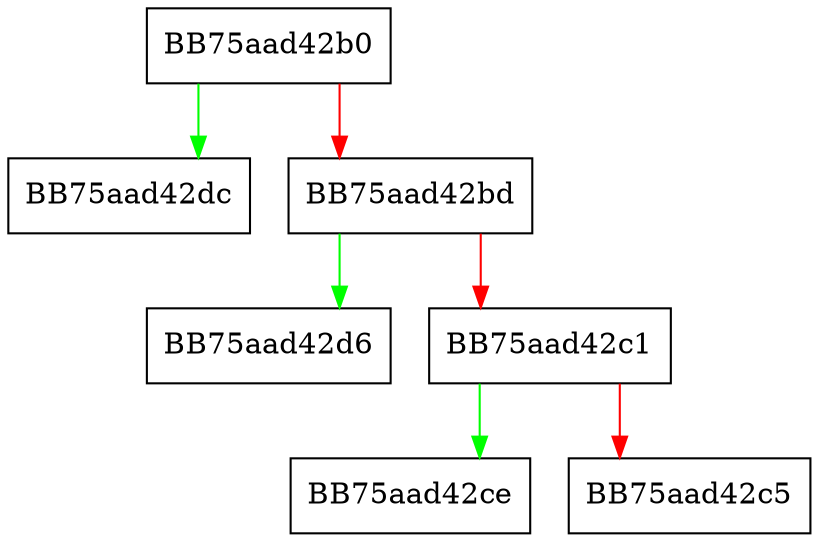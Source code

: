 digraph singlematch {
  node [shape="box"];
  graph [splines=ortho];
  BB75aad42b0 -> BB75aad42dc [color="green"];
  BB75aad42b0 -> BB75aad42bd [color="red"];
  BB75aad42bd -> BB75aad42d6 [color="green"];
  BB75aad42bd -> BB75aad42c1 [color="red"];
  BB75aad42c1 -> BB75aad42ce [color="green"];
  BB75aad42c1 -> BB75aad42c5 [color="red"];
}